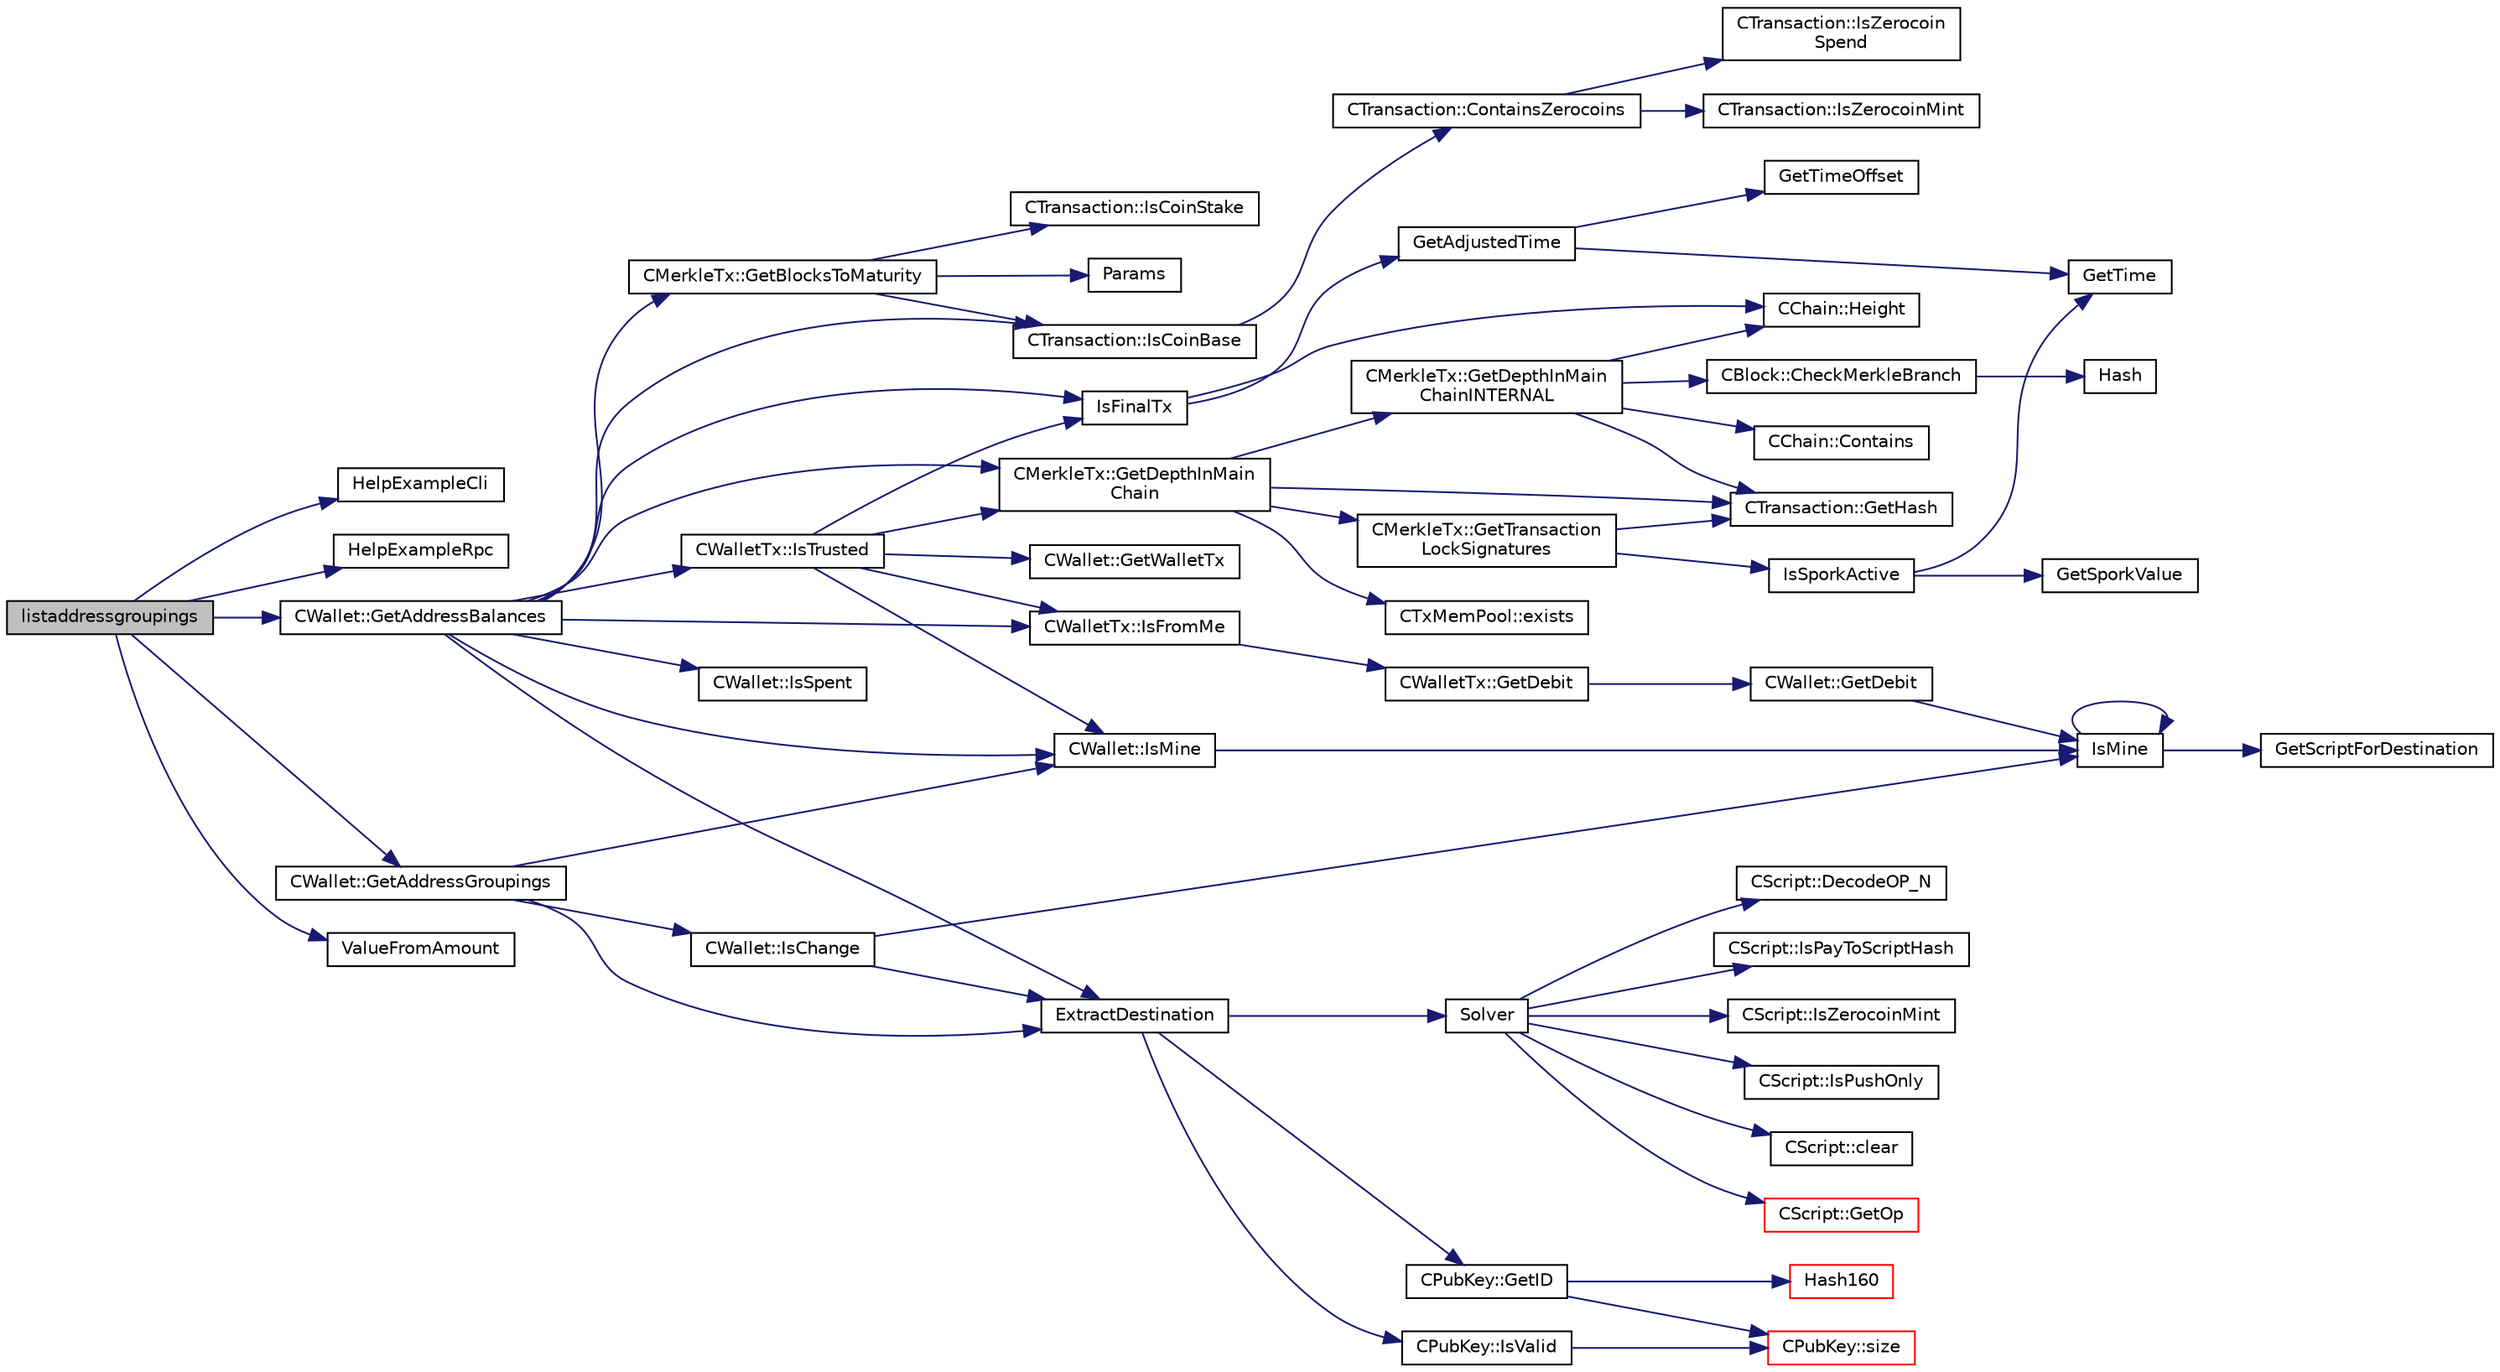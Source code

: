 digraph "listaddressgroupings"
{
  edge [fontname="Helvetica",fontsize="10",labelfontname="Helvetica",labelfontsize="10"];
  node [fontname="Helvetica",fontsize="10",shape=record];
  rankdir="LR";
  Node968 [label="listaddressgroupings",height=0.2,width=0.4,color="black", fillcolor="grey75", style="filled", fontcolor="black"];
  Node968 -> Node969 [color="midnightblue",fontsize="10",style="solid",fontname="Helvetica"];
  Node969 [label="HelpExampleCli",height=0.2,width=0.4,color="black", fillcolor="white", style="filled",URL="$rpcserver_8cpp.html#ac01ac6eab5467567ed0da106814e04ec"];
  Node968 -> Node970 [color="midnightblue",fontsize="10",style="solid",fontname="Helvetica"];
  Node970 [label="HelpExampleRpc",height=0.2,width=0.4,color="black", fillcolor="white", style="filled",URL="$rpcserver_8cpp.html#a06ea60e24e5a1053a14a11b1009bf9ef"];
  Node968 -> Node971 [color="midnightblue",fontsize="10",style="solid",fontname="Helvetica"];
  Node971 [label="CWallet::GetAddressBalances",height=0.2,width=0.4,color="black", fillcolor="white", style="filled",URL="$group___actions.html#gadf2b4ac337ddb271555985cec82e43e6"];
  Node971 -> Node972 [color="midnightblue",fontsize="10",style="solid",fontname="Helvetica"];
  Node972 [label="IsFinalTx",height=0.2,width=0.4,color="black", fillcolor="white", style="filled",URL="$main_8cpp.html#adc332cd7ac94e639bb4239618341be19"];
  Node972 -> Node973 [color="midnightblue",fontsize="10",style="solid",fontname="Helvetica"];
  Node973 [label="CChain::Height",height=0.2,width=0.4,color="black", fillcolor="white", style="filled",URL="$class_c_chain.html#ad4758bc8872ce065a9579f77c3171d40",tooltip="Return the maximal height in the chain. "];
  Node972 -> Node974 [color="midnightblue",fontsize="10",style="solid",fontname="Helvetica"];
  Node974 [label="GetAdjustedTime",height=0.2,width=0.4,color="black", fillcolor="white", style="filled",URL="$timedata_8cpp.html#a09f81b9c7650f898cf3cf305b87547e6"];
  Node974 -> Node975 [color="midnightblue",fontsize="10",style="solid",fontname="Helvetica"];
  Node975 [label="GetTime",height=0.2,width=0.4,color="black", fillcolor="white", style="filled",URL="$utiltime_8cpp.html#a46fac5fba8ba905b5f9acb364f5d8c6f",tooltip="For unit testing. "];
  Node974 -> Node976 [color="midnightblue",fontsize="10",style="solid",fontname="Helvetica"];
  Node976 [label="GetTimeOffset",height=0.2,width=0.4,color="black", fillcolor="white", style="filled",URL="$timedata_8cpp.html#a50ca5344c75631267633f15cfe5e983e",tooltip="\"Never go to sea with two chronometers; take one or three.\" Our three time sources are: ..."];
  Node971 -> Node977 [color="midnightblue",fontsize="10",style="solid",fontname="Helvetica"];
  Node977 [label="CWalletTx::IsTrusted",height=0.2,width=0.4,color="black", fillcolor="white", style="filled",URL="$class_c_wallet_tx.html#a71efb0d5b5def8ae00a1d74b8741bfcb"];
  Node977 -> Node972 [color="midnightblue",fontsize="10",style="solid",fontname="Helvetica"];
  Node977 -> Node978 [color="midnightblue",fontsize="10",style="solid",fontname="Helvetica"];
  Node978 [label="CMerkleTx::GetDepthInMain\lChain",height=0.2,width=0.4,color="black", fillcolor="white", style="filled",URL="$class_c_merkle_tx.html#a5bf3a355593ecce5799de92d013149b1",tooltip="Return depth of transaction in blockchain: -1 : not in blockchain, and not in memory pool (conflicted..."];
  Node978 -> Node979 [color="midnightblue",fontsize="10",style="solid",fontname="Helvetica"];
  Node979 [label="CMerkleTx::GetDepthInMain\lChainINTERNAL",height=0.2,width=0.4,color="black", fillcolor="white", style="filled",URL="$class_c_merkle_tx.html#ada4285bcdc83c90dc5829d9902b1271c"];
  Node979 -> Node980 [color="midnightblue",fontsize="10",style="solid",fontname="Helvetica"];
  Node980 [label="CChain::Contains",height=0.2,width=0.4,color="black", fillcolor="white", style="filled",URL="$class_c_chain.html#af1786dc229c215dea7f727c11df2c8dc",tooltip="Efficiently check whether a block is present in this chain. "];
  Node979 -> Node981 [color="midnightblue",fontsize="10",style="solid",fontname="Helvetica"];
  Node981 [label="CBlock::CheckMerkleBranch",height=0.2,width=0.4,color="black", fillcolor="white", style="filled",URL="$class_c_block.html#a81684cf96f6fb6731c869865b80d1ccd"];
  Node981 -> Node982 [color="midnightblue",fontsize="10",style="solid",fontname="Helvetica"];
  Node982 [label="Hash",height=0.2,width=0.4,color="black", fillcolor="white", style="filled",URL="$hash_8h.html#a12c5e981d7f5f2850027fd5e932eff61",tooltip="Compute the 256-bit hash of a std::string. "];
  Node979 -> Node983 [color="midnightblue",fontsize="10",style="solid",fontname="Helvetica"];
  Node983 [label="CTransaction::GetHash",height=0.2,width=0.4,color="black", fillcolor="white", style="filled",URL="$class_c_transaction.html#a7efd1379de830341417c0bfa23a149aa"];
  Node979 -> Node973 [color="midnightblue",fontsize="10",style="solid",fontname="Helvetica"];
  Node978 -> Node984 [color="midnightblue",fontsize="10",style="solid",fontname="Helvetica"];
  Node984 [label="CTxMemPool::exists",height=0.2,width=0.4,color="black", fillcolor="white", style="filled",URL="$class_c_tx_mem_pool.html#adba06e79be4a1a092dd2db8290733be7"];
  Node978 -> Node983 [color="midnightblue",fontsize="10",style="solid",fontname="Helvetica"];
  Node978 -> Node985 [color="midnightblue",fontsize="10",style="solid",fontname="Helvetica"];
  Node985 [label="CMerkleTx::GetTransaction\lLockSignatures",height=0.2,width=0.4,color="black", fillcolor="white", style="filled",URL="$class_c_merkle_tx.html#a29ab20d0785095dba254ca1050ba6989"];
  Node985 -> Node986 [color="midnightblue",fontsize="10",style="solid",fontname="Helvetica"];
  Node986 [label="IsSporkActive",height=0.2,width=0.4,color="black", fillcolor="white", style="filled",URL="$spork_8cpp.html#a3305663176e21e81c80dc951a7f8ea5e"];
  Node986 -> Node987 [color="midnightblue",fontsize="10",style="solid",fontname="Helvetica"];
  Node987 [label="GetSporkValue",height=0.2,width=0.4,color="black", fillcolor="white", style="filled",URL="$spork_8cpp.html#a7125c44e1c9a54dc7c28556b3fb24a8f"];
  Node986 -> Node975 [color="midnightblue",fontsize="10",style="solid",fontname="Helvetica"];
  Node985 -> Node983 [color="midnightblue",fontsize="10",style="solid",fontname="Helvetica"];
  Node977 -> Node988 [color="midnightblue",fontsize="10",style="solid",fontname="Helvetica"];
  Node988 [label="CWalletTx::IsFromMe",height=0.2,width=0.4,color="black", fillcolor="white", style="filled",URL="$class_c_wallet_tx.html#a4b4fdec025af8171852c3eece1c2508f"];
  Node988 -> Node989 [color="midnightblue",fontsize="10",style="solid",fontname="Helvetica"];
  Node989 [label="CWalletTx::GetDebit",height=0.2,width=0.4,color="black", fillcolor="white", style="filled",URL="$class_c_wallet_tx.html#a7757c17a323e5f6f75c92acb398d3568",tooltip="filter decides which addresses will count towards the debit "];
  Node989 -> Node990 [color="midnightblue",fontsize="10",style="solid",fontname="Helvetica"];
  Node990 [label="CWallet::GetDebit",height=0.2,width=0.4,color="black", fillcolor="white", style="filled",URL="$group__map_wallet.html#ga5ab4855aac6f4b335421944403e44d6d"];
  Node990 -> Node991 [color="midnightblue",fontsize="10",style="solid",fontname="Helvetica"];
  Node991 [label="IsMine",height=0.2,width=0.4,color="black", fillcolor="white", style="filled",URL="$wallet__ismine_8cpp.html#adc59cf67d903c1ba1ef225561b85bfce"];
  Node991 -> Node992 [color="midnightblue",fontsize="10",style="solid",fontname="Helvetica"];
  Node992 [label="GetScriptForDestination",height=0.2,width=0.4,color="black", fillcolor="white", style="filled",URL="$standard_8cpp.html#ae40f28d3b46c21033f6ee1f1200d0321"];
  Node991 -> Node991 [color="midnightblue",fontsize="10",style="solid",fontname="Helvetica"];
  Node977 -> Node993 [color="midnightblue",fontsize="10",style="solid",fontname="Helvetica"];
  Node993 [label="CWallet::GetWalletTx",height=0.2,width=0.4,color="black", fillcolor="white", style="filled",URL="$group__map_wallet.html#gac496716bb889a5934fa27398aeb2330a"];
  Node977 -> Node994 [color="midnightblue",fontsize="10",style="solid",fontname="Helvetica"];
  Node994 [label="CWallet::IsMine",height=0.2,width=0.4,color="black", fillcolor="white", style="filled",URL="$group__map_wallet.html#ga4eada57edc1c443564b8cc9b853d955c"];
  Node994 -> Node991 [color="midnightblue",fontsize="10",style="solid",fontname="Helvetica"];
  Node971 -> Node995 [color="midnightblue",fontsize="10",style="solid",fontname="Helvetica"];
  Node995 [label="CTransaction::IsCoinBase",height=0.2,width=0.4,color="black", fillcolor="white", style="filled",URL="$class_c_transaction.html#a96256e8ac1bf79ad9c057e48c41132dd"];
  Node995 -> Node996 [color="midnightblue",fontsize="10",style="solid",fontname="Helvetica"];
  Node996 [label="CTransaction::ContainsZerocoins",height=0.2,width=0.4,color="black", fillcolor="white", style="filled",URL="$class_c_transaction.html#a613051e8e5651a7500cb455f37dd1116"];
  Node996 -> Node997 [color="midnightblue",fontsize="10",style="solid",fontname="Helvetica"];
  Node997 [label="CTransaction::IsZerocoin\lSpend",height=0.2,width=0.4,color="black", fillcolor="white", style="filled",URL="$class_c_transaction.html#a4cda5603795c5f9179d4c8bd43f809cd"];
  Node996 -> Node998 [color="midnightblue",fontsize="10",style="solid",fontname="Helvetica"];
  Node998 [label="CTransaction::IsZerocoinMint",height=0.2,width=0.4,color="black", fillcolor="white", style="filled",URL="$class_c_transaction.html#ab91efb1c2312e6feeecfbbfff11abbb1"];
  Node971 -> Node999 [color="midnightblue",fontsize="10",style="solid",fontname="Helvetica"];
  Node999 [label="CMerkleTx::GetBlocksToMaturity",height=0.2,width=0.4,color="black", fillcolor="white", style="filled",URL="$class_c_merkle_tx.html#a69ebd437f7b44169659c3527fe73b6ab"];
  Node999 -> Node995 [color="midnightblue",fontsize="10",style="solid",fontname="Helvetica"];
  Node999 -> Node1000 [color="midnightblue",fontsize="10",style="solid",fontname="Helvetica"];
  Node1000 [label="CTransaction::IsCoinStake",height=0.2,width=0.4,color="black", fillcolor="white", style="filled",URL="$class_c_transaction.html#ace4278a41a296d40dcf5fb2b9cf007ec"];
  Node999 -> Node1001 [color="midnightblue",fontsize="10",style="solid",fontname="Helvetica"];
  Node1001 [label="Params",height=0.2,width=0.4,color="black", fillcolor="white", style="filled",URL="$chainparams_8cpp.html#ace5c5b706d71a324a417dd2db394fd4a",tooltip="Return the currently selected parameters. "];
  Node971 -> Node978 [color="midnightblue",fontsize="10",style="solid",fontname="Helvetica"];
  Node971 -> Node988 [color="midnightblue",fontsize="10",style="solid",fontname="Helvetica"];
  Node971 -> Node994 [color="midnightblue",fontsize="10",style="solid",fontname="Helvetica"];
  Node971 -> Node1002 [color="midnightblue",fontsize="10",style="solid",fontname="Helvetica"];
  Node1002 [label="ExtractDestination",height=0.2,width=0.4,color="black", fillcolor="white", style="filled",URL="$standard_8cpp.html#a951f7e601746ae076afdf3169ecca2fc"];
  Node1002 -> Node1003 [color="midnightblue",fontsize="10",style="solid",fontname="Helvetica"];
  Node1003 [label="Solver",height=0.2,width=0.4,color="black", fillcolor="white", style="filled",URL="$standard_8cpp.html#a6ee6be50bff44464e905680c6fcee6dc",tooltip="Return public keys or hashes from scriptPubKey, for &#39;standard&#39; transaction types. ..."];
  Node1003 -> Node1004 [color="midnightblue",fontsize="10",style="solid",fontname="Helvetica"];
  Node1004 [label="CScript::IsPayToScriptHash",height=0.2,width=0.4,color="black", fillcolor="white", style="filled",URL="$class_c_script.html#a0c3729c606d318923dc06f95d85a0971"];
  Node1003 -> Node1005 [color="midnightblue",fontsize="10",style="solid",fontname="Helvetica"];
  Node1005 [label="CScript::IsZerocoinMint",height=0.2,width=0.4,color="black", fillcolor="white", style="filled",URL="$class_c_script.html#aadeaf93bd9c00abc9e20d082051adac8"];
  Node1003 -> Node1006 [color="midnightblue",fontsize="10",style="solid",fontname="Helvetica"];
  Node1006 [label="CScript::IsPushOnly",height=0.2,width=0.4,color="black", fillcolor="white", style="filled",URL="$class_c_script.html#a090905f875fa5a40e616b319de8e973f",tooltip="Called by IsStandardTx and P2SH/BIP62 VerifyScript (which makes it consensus-critical). "];
  Node1003 -> Node1007 [color="midnightblue",fontsize="10",style="solid",fontname="Helvetica"];
  Node1007 [label="CScript::clear",height=0.2,width=0.4,color="black", fillcolor="white", style="filled",URL="$class_c_script.html#a7b2baf842621f07c4939408acf63377c"];
  Node1003 -> Node1008 [color="midnightblue",fontsize="10",style="solid",fontname="Helvetica"];
  Node1008 [label="CScript::GetOp",height=0.2,width=0.4,color="red", fillcolor="white", style="filled",URL="$class_c_script.html#a94635ed93d8d244ec3acfa83f9ecfe5f"];
  Node1003 -> Node1012 [color="midnightblue",fontsize="10",style="solid",fontname="Helvetica"];
  Node1012 [label="CScript::DecodeOP_N",height=0.2,width=0.4,color="black", fillcolor="white", style="filled",URL="$class_c_script.html#a7f975fca06b3e9a17da8ba23c7647e2e",tooltip="Encode/decode small integers: "];
  Node1002 -> Node1013 [color="midnightblue",fontsize="10",style="solid",fontname="Helvetica"];
  Node1013 [label="CPubKey::IsValid",height=0.2,width=0.4,color="black", fillcolor="white", style="filled",URL="$class_c_pub_key.html#a4fa94293cf8577fd039b9a133f6c7f30"];
  Node1013 -> Node1014 [color="midnightblue",fontsize="10",style="solid",fontname="Helvetica"];
  Node1014 [label="CPubKey::size",height=0.2,width=0.4,color="red", fillcolor="white", style="filled",URL="$class_c_pub_key.html#a6bb28fcf0a5f799c69f5b7269363b309",tooltip="Simple read-only vector-like interface to the pubkey data. "];
  Node1002 -> Node1016 [color="midnightblue",fontsize="10",style="solid",fontname="Helvetica"];
  Node1016 [label="CPubKey::GetID",height=0.2,width=0.4,color="black", fillcolor="white", style="filled",URL="$class_c_pub_key.html#a2675f7e6f72eff68e7a5227289feb021",tooltip="Get the KeyID of this public key (hash of its serialization) "];
  Node1016 -> Node1017 [color="midnightblue",fontsize="10",style="solid",fontname="Helvetica"];
  Node1017 [label="Hash160",height=0.2,width=0.4,color="red", fillcolor="white", style="filled",URL="$hash_8h.html#a4490f70ddae16e9e48460a0416a48a6b",tooltip="Compute the 160-bit hash an object. "];
  Node1016 -> Node1014 [color="midnightblue",fontsize="10",style="solid",fontname="Helvetica"];
  Node971 -> Node1023 [color="midnightblue",fontsize="10",style="solid",fontname="Helvetica"];
  Node1023 [label="CWallet::IsSpent",height=0.2,width=0.4,color="black", fillcolor="white", style="filled",URL="$group__map_wallet.html#ga6adcf1c224ed3c3fe4b0b19f6fca75d8",tooltip="Outpoint is spent if any non-conflicted transaction spends it: "];
  Node968 -> Node1024 [color="midnightblue",fontsize="10",style="solid",fontname="Helvetica"];
  Node1024 [label="CWallet::GetAddressGroupings",height=0.2,width=0.4,color="black", fillcolor="white", style="filled",URL="$group___actions.html#ga8eacbac6ad3697d90b98dfe02632f8ef"];
  Node1024 -> Node994 [color="midnightblue",fontsize="10",style="solid",fontname="Helvetica"];
  Node1024 -> Node1002 [color="midnightblue",fontsize="10",style="solid",fontname="Helvetica"];
  Node1024 -> Node1025 [color="midnightblue",fontsize="10",style="solid",fontname="Helvetica"];
  Node1025 [label="CWallet::IsChange",height=0.2,width=0.4,color="black", fillcolor="white", style="filled",URL="$group__map_wallet.html#gaba1c6108b7d2d3800dd487bab4c4c82e"];
  Node1025 -> Node991 [color="midnightblue",fontsize="10",style="solid",fontname="Helvetica"];
  Node1025 -> Node1002 [color="midnightblue",fontsize="10",style="solid",fontname="Helvetica"];
  Node968 -> Node1026 [color="midnightblue",fontsize="10",style="solid",fontname="Helvetica"];
  Node1026 [label="ValueFromAmount",height=0.2,width=0.4,color="black", fillcolor="white", style="filled",URL="$rpcserver_8cpp.html#a0655c28ea826ddeb21e8079b6a0beb9e"];
}
